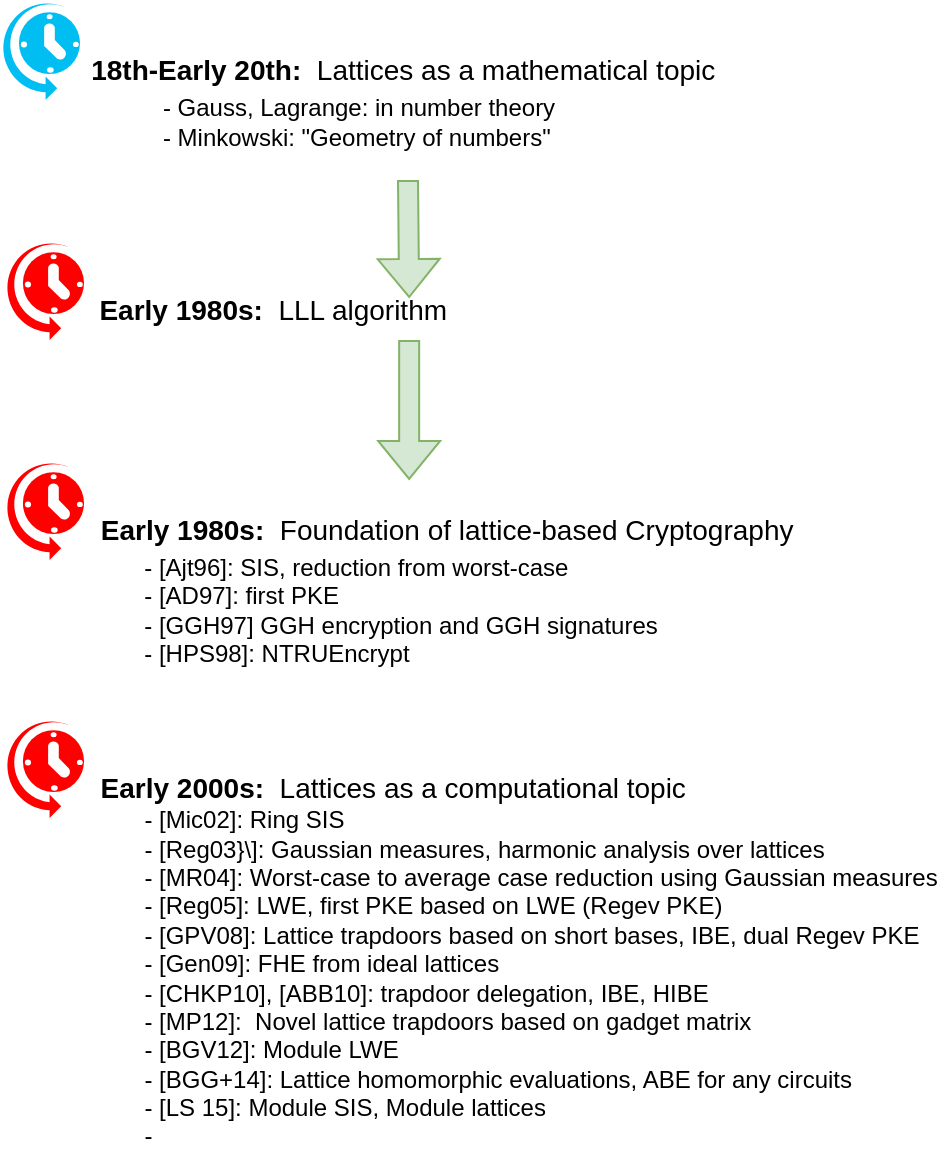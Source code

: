 <mxfile version="17.4.0" type="github">
  <diagram id="xunmXSSXhzcm69lFybiw" name="Page-1">
    <mxGraphModel dx="655" dy="454" grid="1" gridSize="10" guides="1" tooltips="1" connect="1" arrows="1" fold="1" page="1" pageScale="1" pageWidth="827" pageHeight="1169" math="0" shadow="0">
      <root>
        <mxCell id="0" />
        <mxCell id="1" parent="0" />
        <mxCell id="XsHCE-pi_SLKDP9s6OUL-1" value="" style="verticalLabelPosition=bottom;html=1;verticalAlign=top;align=center;strokeColor=none;fillColor=#00BEF2;shape=mxgraph.azure.scheduler;pointerEvents=1;" vertex="1" parent="1">
          <mxGeometry x="76" y="120" width="40" height="50" as="geometry" />
        </mxCell>
        <mxCell id="XsHCE-pi_SLKDP9s6OUL-2" value="&lt;font style=&quot;font-size: 14px&quot;&gt;&lt;b&gt;18th-Early 20th:&lt;/b&gt; &amp;nbsp;Lattices as a mathematical topic &amp;nbsp;&lt;/font&gt;" style="text;html=1;align=center;verticalAlign=middle;resizable=0;points=[];autosize=1;strokeColor=none;fillColor=none;" vertex="1" parent="1">
          <mxGeometry x="111" y="145" width="340" height="20" as="geometry" />
        </mxCell>
        <mxCell id="XsHCE-pi_SLKDP9s6OUL-3" value="" style="shape=flexArrow;endArrow=classic;html=1;rounded=0;fontSize=14;fillColor=#d5e8d4;strokeColor=#82b366;" edge="1" parent="1">
          <mxGeometry width="50" height="50" relative="1" as="geometry">
            <mxPoint x="280" y="210" as="sourcePoint" />
            <mxPoint x="280.58" y="269" as="targetPoint" />
          </mxGeometry>
        </mxCell>
        <mxCell id="XsHCE-pi_SLKDP9s6OUL-4" value="" style="verticalLabelPosition=bottom;html=1;verticalAlign=top;align=center;strokeColor=none;fillColor=#FF0000;shape=mxgraph.azure.scheduler;pointerEvents=1;" vertex="1" parent="1">
          <mxGeometry x="78" y="240" width="40" height="50" as="geometry" />
        </mxCell>
        <mxCell id="XsHCE-pi_SLKDP9s6OUL-5" value="&lt;font style=&quot;font-size: 14px&quot;&gt;&lt;b&gt;Early 1980s:&lt;/b&gt; &amp;nbsp;LLL algorithm &amp;nbsp;&lt;/font&gt;" style="text;html=1;align=center;verticalAlign=middle;resizable=0;points=[];autosize=1;strokeColor=none;fillColor=none;" vertex="1" parent="1">
          <mxGeometry x="116" y="265" width="200" height="20" as="geometry" />
        </mxCell>
        <mxCell id="XsHCE-pi_SLKDP9s6OUL-6" value="" style="shape=flexArrow;endArrow=classic;html=1;rounded=0;fontSize=14;fillColor=#d5e8d4;strokeColor=#82b366;" edge="1" parent="1">
          <mxGeometry width="50" height="50" relative="1" as="geometry">
            <mxPoint x="280.58" y="290" as="sourcePoint" />
            <mxPoint x="280.58" y="360" as="targetPoint" />
          </mxGeometry>
        </mxCell>
        <mxCell id="XsHCE-pi_SLKDP9s6OUL-7" value="" style="verticalLabelPosition=bottom;html=1;verticalAlign=top;align=center;strokeColor=none;fillColor=#FF0000;shape=mxgraph.azure.scheduler;pointerEvents=1;" vertex="1" parent="1">
          <mxGeometry x="78" y="350" width="40" height="50" as="geometry" />
        </mxCell>
        <mxCell id="XsHCE-pi_SLKDP9s6OUL-8" value="&lt;font style=&quot;font-size: 14px&quot;&gt;&lt;b&gt;Early 1980s:&lt;/b&gt; &amp;nbsp;Foundation of lattice-based Cryptography&amp;nbsp;&lt;/font&gt;" style="text;html=1;align=center;verticalAlign=middle;resizable=0;points=[];autosize=1;strokeColor=none;fillColor=none;" vertex="1" parent="1">
          <mxGeometry x="116" y="375" width="370" height="20" as="geometry" />
        </mxCell>
        <mxCell id="XsHCE-pi_SLKDP9s6OUL-9" value="&lt;font style=&quot;font-size: 12px&quot;&gt;- Gauss, Lagrange: in number theory&lt;br&gt;&lt;div style=&quot;text-align: left&quot;&gt;- Minkowski: &quot;Geometry of numbers&quot;&lt;/div&gt;&lt;/font&gt;" style="text;html=1;align=center;verticalAlign=middle;resizable=0;points=[];autosize=1;strokeColor=none;fillColor=none;fontSize=14;" vertex="1" parent="1">
          <mxGeometry x="150" y="160" width="210" height="40" as="geometry" />
        </mxCell>
        <mxCell id="XsHCE-pi_SLKDP9s6OUL-10" value="&lt;div style=&quot;text-align: left&quot;&gt;- [Ajt96]: SIS, reduction from worst-case&lt;/div&gt;&lt;div style=&quot;text-align: left&quot;&gt;- [AD97]: first PKE&lt;/div&gt;&lt;div style=&quot;text-align: left&quot;&gt;- [GGH97] GGH encryption and GGH signatures&lt;/div&gt;&lt;div style=&quot;text-align: left&quot;&gt;- [HPS98]: NTRUEncrypt&lt;/div&gt;" style="text;html=1;align=center;verticalAlign=middle;resizable=0;points=[];autosize=1;strokeColor=none;fillColor=none;fontSize=12;" vertex="1" parent="1">
          <mxGeometry x="141" y="395" width="270" height="60" as="geometry" />
        </mxCell>
        <mxCell id="XsHCE-pi_SLKDP9s6OUL-11" value="" style="verticalLabelPosition=bottom;html=1;verticalAlign=top;align=center;strokeColor=none;fillColor=#FF0000;shape=mxgraph.azure.scheduler;pointerEvents=1;" vertex="1" parent="1">
          <mxGeometry x="78" y="479" width="40" height="50" as="geometry" />
        </mxCell>
        <mxCell id="XsHCE-pi_SLKDP9s6OUL-12" value="&lt;font style=&quot;font-size: 14px&quot;&gt;&lt;b&gt;Early 2000s:&lt;/b&gt; &amp;nbsp;Lattices as a computational topic &amp;nbsp;&lt;/font&gt;" style="text;html=1;align=center;verticalAlign=middle;resizable=0;points=[];autosize=1;strokeColor=none;fillColor=none;" vertex="1" parent="1">
          <mxGeometry x="116" y="504" width="320" height="20" as="geometry" />
        </mxCell>
        <mxCell id="XsHCE-pi_SLKDP9s6OUL-13" value="&lt;div style=&quot;text-align: left&quot;&gt;- [Mic02]: Ring SIS&lt;/div&gt;&lt;div style=&quot;text-align: left&quot;&gt;- [Reg03}\]: Gaussian measures, harmonic analysis over lattices&lt;/div&gt;&lt;div style=&quot;text-align: left&quot;&gt;- [MR04]: Worst-case to average case reduction using Gaussian measures&lt;/div&gt;&lt;div style=&quot;text-align: left&quot;&gt;- [Reg05]: LWE, first PKE based on LWE (Regev PKE)&lt;/div&gt;&lt;div style=&quot;text-align: left&quot;&gt;- [GPV08]: Lattice trapdoors based on short bases, IBE, dual Regev PKE&lt;/div&gt;&lt;div style=&quot;text-align: left&quot;&gt;- [Gen09]: FHE from ideal lattices&lt;/div&gt;&lt;div style=&quot;text-align: left&quot;&gt;- [CHKP10], [ABB10]: trapdoor delegation, IBE, HIBE&lt;/div&gt;&lt;div style=&quot;text-align: left&quot;&gt;- [MP12]: &amp;nbsp;Novel lattice trapdoors based on gadget matrix&lt;/div&gt;&lt;div style=&quot;text-align: left&quot;&gt;- [BGV12]: Module LWE&lt;/div&gt;&lt;div style=&quot;text-align: left&quot;&gt;- [BGG+14]: Lattice homomorphic evaluations, ABE for any circuits&amp;nbsp;&lt;/div&gt;&lt;div style=&quot;text-align: left&quot;&gt;- [LS 15]: Module SIS, Module lattices&lt;/div&gt;&lt;div style=&quot;text-align: left&quot;&gt;-&lt;/div&gt;" style="text;html=1;align=center;verticalAlign=middle;resizable=0;points=[];autosize=1;strokeColor=none;fillColor=none;fontSize=12;" vertex="1" parent="1">
          <mxGeometry x="141" y="524" width="410" height="170" as="geometry" />
        </mxCell>
      </root>
    </mxGraphModel>
  </diagram>
</mxfile>
